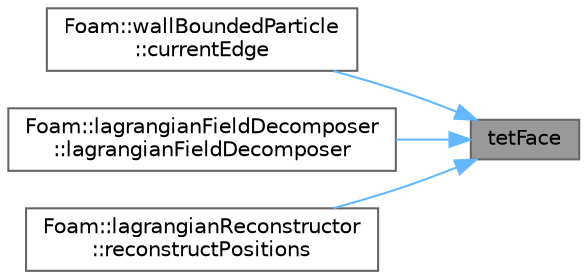 digraph "tetFace"
{
 // LATEX_PDF_SIZE
  bgcolor="transparent";
  edge [fontname=Helvetica,fontsize=10,labelfontname=Helvetica,labelfontsize=10];
  node [fontname=Helvetica,fontsize=10,shape=box,height=0.2,width=0.4];
  rankdir="RL";
  Node1 [id="Node000001",label="tetFace",height=0.2,width=0.4,color="gray40", fillcolor="grey60", style="filled", fontcolor="black",tooltip=" "];
  Node1 -> Node2 [id="edge1_Node000001_Node000002",dir="back",color="steelblue1",style="solid",tooltip=" "];
  Node2 [id="Node000002",label="Foam::wallBoundedParticle\l::currentEdge",height=0.2,width=0.4,color="grey40", fillcolor="white", style="filled",URL="$classFoam_1_1wallBoundedParticle.html#a7ef8e84a420737548b1c746cef447b26",tooltip=" "];
  Node1 -> Node3 [id="edge2_Node000001_Node000003",dir="back",color="steelblue1",style="solid",tooltip=" "];
  Node3 [id="Node000003",label="Foam::lagrangianFieldDecomposer\l::lagrangianFieldDecomposer",height=0.2,width=0.4,color="grey40", fillcolor="white", style="filled",URL="$classFoam_1_1lagrangianFieldDecomposer.html#a5434551b649d89f8c01e683fa5f9e6f0",tooltip=" "];
  Node1 -> Node4 [id="edge3_Node000001_Node000004",dir="back",color="steelblue1",style="solid",tooltip=" "];
  Node4 [id="Node000004",label="Foam::lagrangianReconstructor\l::reconstructPositions",height=0.2,width=0.4,color="grey40", fillcolor="white", style="filled",URL="$classFoam_1_1lagrangianReconstructor.html#a6673e4f0fe67c84e7888a33f47bc8e92",tooltip=" "];
}
